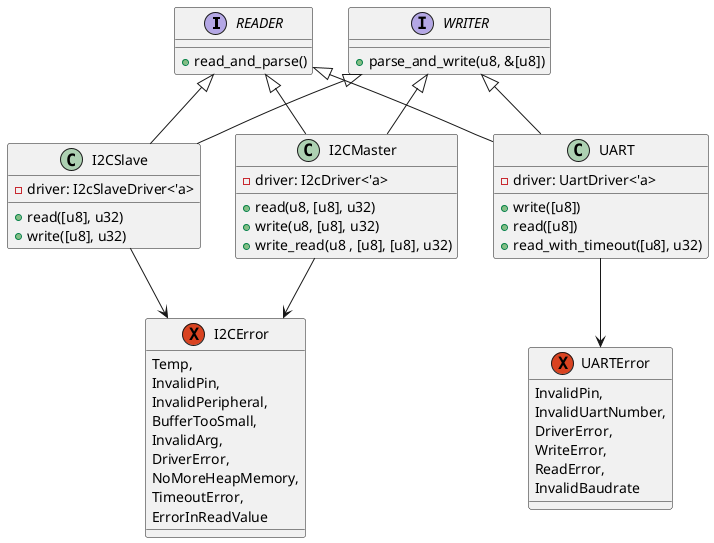 @startuml Microcontroller serial

Interface READER {
    +read_and_parse()
}
Interface WRITER {
    +parse_and_write(u8, &[u8])
}

class I2CMaster{
    - driver: I2cDriver<'a>
    + read(u8, [u8], u32) 
    + write(u8, [u8], u32) 
    + write_read(u8 , [u8], [u8], u32) 
}

class I2CSlave{
    - driver: I2cSlaveDriver<'a>
    + read([u8], u32)
    + write([u8], u32)
}

class UART{
    - driver: UartDriver<'a>
    + write([u8])
    + read([u8])
    +read_with_timeout([u8], u32)
}

exception I2CError {
    Temp,
    InvalidPin,
    InvalidPeripheral,
    BufferTooSmall,
    InvalidArg,
    DriverError,
    NoMoreHeapMemory,
    TimeoutError,
    ErrorInReadValue
}

exception UARTError{
    InvalidPin,
    InvalidUartNumber,
    DriverError,
    WriteError,
    ReadError,
    InvalidBaudrate
}

READER <|-- I2CMaster
WRITER <|-- I2CMaster
READER <|-- I2CSlave
WRITER <|-- I2CSlave
READER <|-- UART
WRITER <|-- UART
UART --> UARTError
I2CMaster --> I2CError
I2CSlave --> I2CError


@enduml